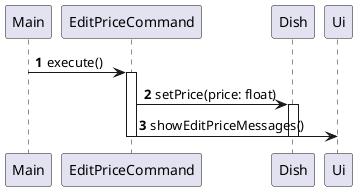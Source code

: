 @startuml
'https://plantuml.com/sequence-diagram

autonumber

Main -> EditPriceCommand: execute()
activate EditPriceCommand
EditPriceCommand -> Dish: setPrice(price: float)
activate Dish
EditPriceCommand -> Ui: showEditPriceMessages()
deactivate EditPriceCommand
deactivate Dish
@enduml
